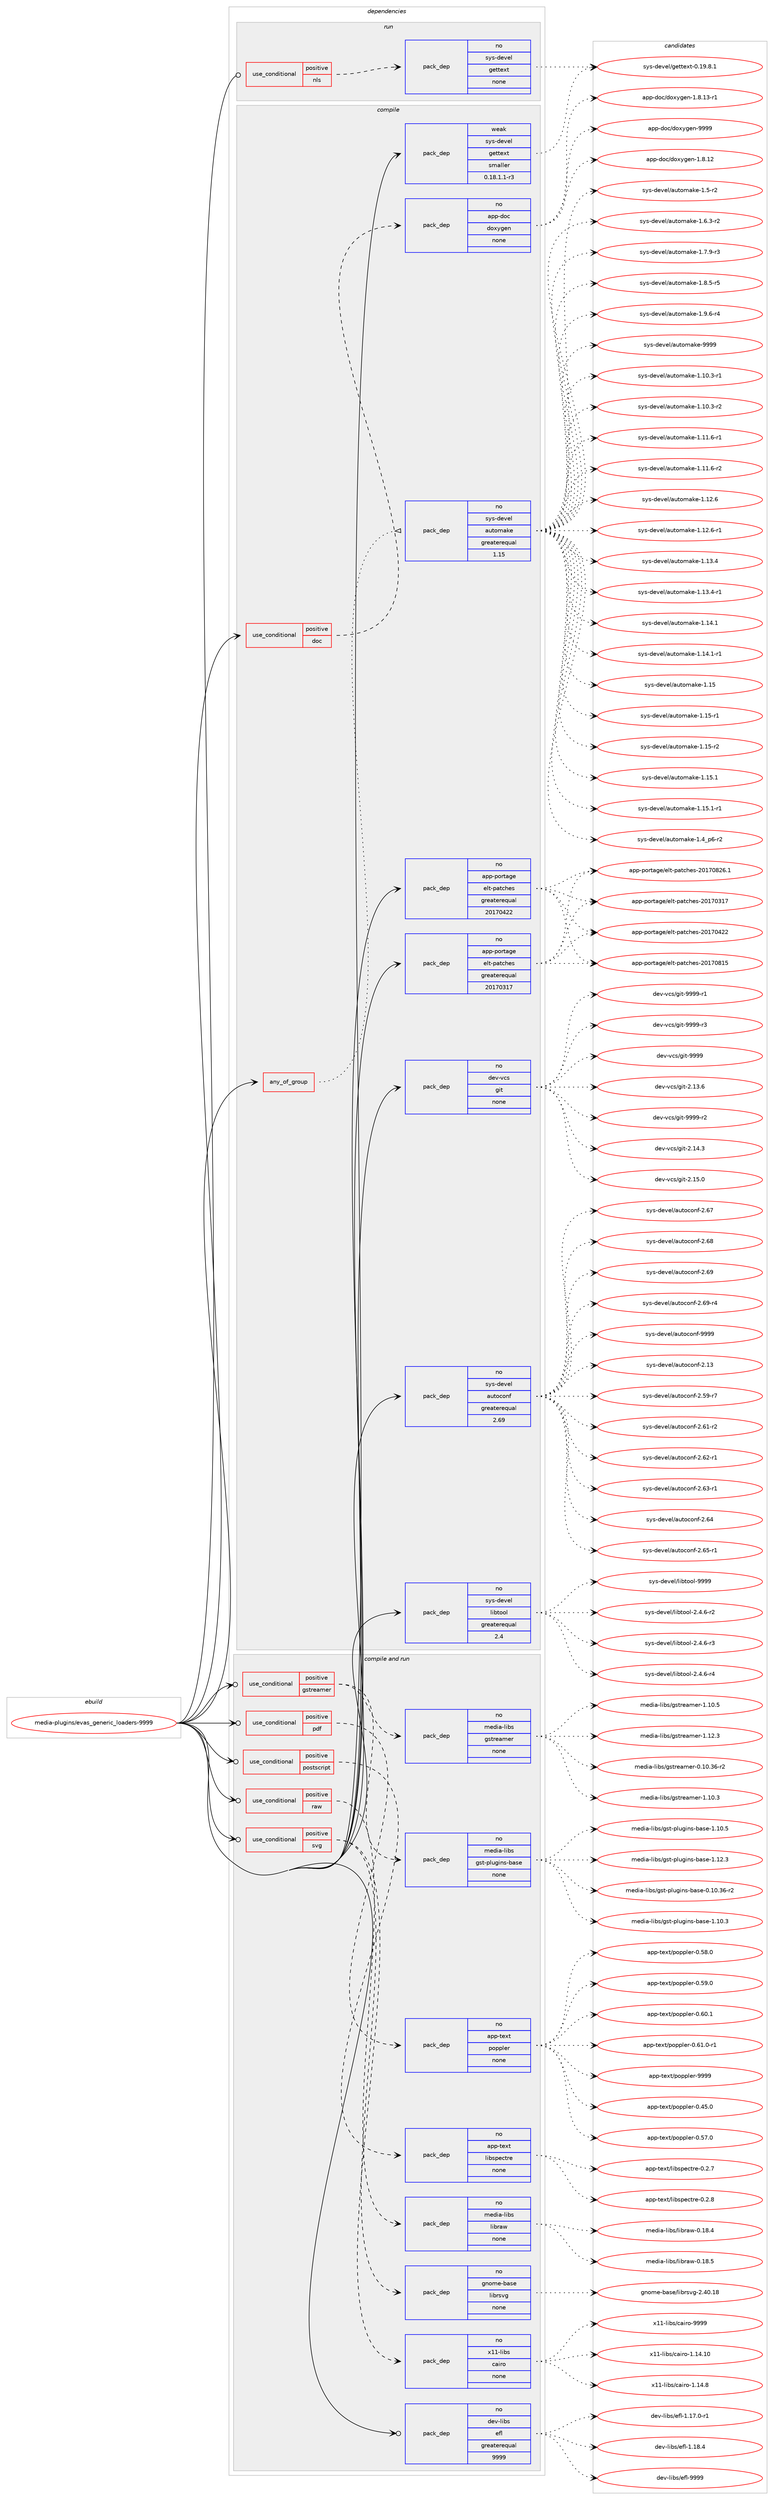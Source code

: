 digraph prolog {

# *************
# Graph options
# *************

newrank=true;
concentrate=true;
compound=true;
graph [rankdir=LR,fontname=Helvetica,fontsize=10,ranksep=1.5];#, ranksep=2.5, nodesep=0.2];
edge  [arrowhead=vee];
node  [fontname=Helvetica,fontsize=10];

# **********
# The ebuild
# **********

subgraph cluster_leftcol {
color=gray;
rank=same;
label=<<i>ebuild</i>>;
id [label="media-plugins/evas_generic_loaders-9999", color=red, width=4, href="../media-plugins/evas_generic_loaders-9999.svg"];
}

# ****************
# The dependencies
# ****************

subgraph cluster_midcol {
color=gray;
label=<<i>dependencies</i>>;
subgraph cluster_compile {
fillcolor="#eeeeee";
style=filled;
label=<<i>compile</i>>;
subgraph any5819 {
dependency372271 [label=<<TABLE BORDER="0" CELLBORDER="1" CELLSPACING="0" CELLPADDING="4"><TR><TD CELLPADDING="10">any_of_group</TD></TR></TABLE>>, shape=none, color=red];subgraph pack274225 {
dependency372272 [label=<<TABLE BORDER="0" CELLBORDER="1" CELLSPACING="0" CELLPADDING="4" WIDTH="220"><TR><TD ROWSPAN="6" CELLPADDING="30">pack_dep</TD></TR><TR><TD WIDTH="110">no</TD></TR><TR><TD>sys-devel</TD></TR><TR><TD>automake</TD></TR><TR><TD>greaterequal</TD></TR><TR><TD>1.15</TD></TR></TABLE>>, shape=none, color=blue];
}
dependency372271:e -> dependency372272:w [weight=20,style="dotted",arrowhead="oinv"];
}
id:e -> dependency372271:w [weight=20,style="solid",arrowhead="vee"];
subgraph cond92075 {
dependency372273 [label=<<TABLE BORDER="0" CELLBORDER="1" CELLSPACING="0" CELLPADDING="4"><TR><TD ROWSPAN="3" CELLPADDING="10">use_conditional</TD></TR><TR><TD>positive</TD></TR><TR><TD>doc</TD></TR></TABLE>>, shape=none, color=red];
subgraph pack274226 {
dependency372274 [label=<<TABLE BORDER="0" CELLBORDER="1" CELLSPACING="0" CELLPADDING="4" WIDTH="220"><TR><TD ROWSPAN="6" CELLPADDING="30">pack_dep</TD></TR><TR><TD WIDTH="110">no</TD></TR><TR><TD>app-doc</TD></TR><TR><TD>doxygen</TD></TR><TR><TD>none</TD></TR><TR><TD></TD></TR></TABLE>>, shape=none, color=blue];
}
dependency372273:e -> dependency372274:w [weight=20,style="dashed",arrowhead="vee"];
}
id:e -> dependency372273:w [weight=20,style="solid",arrowhead="vee"];
subgraph pack274227 {
dependency372275 [label=<<TABLE BORDER="0" CELLBORDER="1" CELLSPACING="0" CELLPADDING="4" WIDTH="220"><TR><TD ROWSPAN="6" CELLPADDING="30">pack_dep</TD></TR><TR><TD WIDTH="110">no</TD></TR><TR><TD>app-portage</TD></TR><TR><TD>elt-patches</TD></TR><TR><TD>greaterequal</TD></TR><TR><TD>20170317</TD></TR></TABLE>>, shape=none, color=blue];
}
id:e -> dependency372275:w [weight=20,style="solid",arrowhead="vee"];
subgraph pack274228 {
dependency372276 [label=<<TABLE BORDER="0" CELLBORDER="1" CELLSPACING="0" CELLPADDING="4" WIDTH="220"><TR><TD ROWSPAN="6" CELLPADDING="30">pack_dep</TD></TR><TR><TD WIDTH="110">no</TD></TR><TR><TD>app-portage</TD></TR><TR><TD>elt-patches</TD></TR><TR><TD>greaterequal</TD></TR><TR><TD>20170422</TD></TR></TABLE>>, shape=none, color=blue];
}
id:e -> dependency372276:w [weight=20,style="solid",arrowhead="vee"];
subgraph pack274229 {
dependency372277 [label=<<TABLE BORDER="0" CELLBORDER="1" CELLSPACING="0" CELLPADDING="4" WIDTH="220"><TR><TD ROWSPAN="6" CELLPADDING="30">pack_dep</TD></TR><TR><TD WIDTH="110">no</TD></TR><TR><TD>dev-vcs</TD></TR><TR><TD>git</TD></TR><TR><TD>none</TD></TR><TR><TD></TD></TR></TABLE>>, shape=none, color=blue];
}
id:e -> dependency372277:w [weight=20,style="solid",arrowhead="vee"];
subgraph pack274230 {
dependency372278 [label=<<TABLE BORDER="0" CELLBORDER="1" CELLSPACING="0" CELLPADDING="4" WIDTH="220"><TR><TD ROWSPAN="6" CELLPADDING="30">pack_dep</TD></TR><TR><TD WIDTH="110">no</TD></TR><TR><TD>sys-devel</TD></TR><TR><TD>autoconf</TD></TR><TR><TD>greaterequal</TD></TR><TR><TD>2.69</TD></TR></TABLE>>, shape=none, color=blue];
}
id:e -> dependency372278:w [weight=20,style="solid",arrowhead="vee"];
subgraph pack274231 {
dependency372279 [label=<<TABLE BORDER="0" CELLBORDER="1" CELLSPACING="0" CELLPADDING="4" WIDTH="220"><TR><TD ROWSPAN="6" CELLPADDING="30">pack_dep</TD></TR><TR><TD WIDTH="110">no</TD></TR><TR><TD>sys-devel</TD></TR><TR><TD>libtool</TD></TR><TR><TD>greaterequal</TD></TR><TR><TD>2.4</TD></TR></TABLE>>, shape=none, color=blue];
}
id:e -> dependency372279:w [weight=20,style="solid",arrowhead="vee"];
subgraph pack274232 {
dependency372280 [label=<<TABLE BORDER="0" CELLBORDER="1" CELLSPACING="0" CELLPADDING="4" WIDTH="220"><TR><TD ROWSPAN="6" CELLPADDING="30">pack_dep</TD></TR><TR><TD WIDTH="110">weak</TD></TR><TR><TD>sys-devel</TD></TR><TR><TD>gettext</TD></TR><TR><TD>smaller</TD></TR><TR><TD>0.18.1.1-r3</TD></TR></TABLE>>, shape=none, color=blue];
}
id:e -> dependency372280:w [weight=20,style="solid",arrowhead="vee"];
}
subgraph cluster_compileandrun {
fillcolor="#eeeeee";
style=filled;
label=<<i>compile and run</i>>;
subgraph cond92076 {
dependency372281 [label=<<TABLE BORDER="0" CELLBORDER="1" CELLSPACING="0" CELLPADDING="4"><TR><TD ROWSPAN="3" CELLPADDING="10">use_conditional</TD></TR><TR><TD>positive</TD></TR><TR><TD>gstreamer</TD></TR></TABLE>>, shape=none, color=red];
subgraph pack274233 {
dependency372282 [label=<<TABLE BORDER="0" CELLBORDER="1" CELLSPACING="0" CELLPADDING="4" WIDTH="220"><TR><TD ROWSPAN="6" CELLPADDING="30">pack_dep</TD></TR><TR><TD WIDTH="110">no</TD></TR><TR><TD>media-libs</TD></TR><TR><TD>gstreamer</TD></TR><TR><TD>none</TD></TR><TR><TD></TD></TR></TABLE>>, shape=none, color=blue];
}
dependency372281:e -> dependency372282:w [weight=20,style="dashed",arrowhead="vee"];
subgraph pack274234 {
dependency372283 [label=<<TABLE BORDER="0" CELLBORDER="1" CELLSPACING="0" CELLPADDING="4" WIDTH="220"><TR><TD ROWSPAN="6" CELLPADDING="30">pack_dep</TD></TR><TR><TD WIDTH="110">no</TD></TR><TR><TD>media-libs</TD></TR><TR><TD>gst-plugins-base</TD></TR><TR><TD>none</TD></TR><TR><TD></TD></TR></TABLE>>, shape=none, color=blue];
}
dependency372281:e -> dependency372283:w [weight=20,style="dashed",arrowhead="vee"];
}
id:e -> dependency372281:w [weight=20,style="solid",arrowhead="odotvee"];
subgraph cond92077 {
dependency372284 [label=<<TABLE BORDER="0" CELLBORDER="1" CELLSPACING="0" CELLPADDING="4"><TR><TD ROWSPAN="3" CELLPADDING="10">use_conditional</TD></TR><TR><TD>positive</TD></TR><TR><TD>pdf</TD></TR></TABLE>>, shape=none, color=red];
subgraph pack274235 {
dependency372285 [label=<<TABLE BORDER="0" CELLBORDER="1" CELLSPACING="0" CELLPADDING="4" WIDTH="220"><TR><TD ROWSPAN="6" CELLPADDING="30">pack_dep</TD></TR><TR><TD WIDTH="110">no</TD></TR><TR><TD>app-text</TD></TR><TR><TD>poppler</TD></TR><TR><TD>none</TD></TR><TR><TD></TD></TR></TABLE>>, shape=none, color=blue];
}
dependency372284:e -> dependency372285:w [weight=20,style="dashed",arrowhead="vee"];
}
id:e -> dependency372284:w [weight=20,style="solid",arrowhead="odotvee"];
subgraph cond92078 {
dependency372286 [label=<<TABLE BORDER="0" CELLBORDER="1" CELLSPACING="0" CELLPADDING="4"><TR><TD ROWSPAN="3" CELLPADDING="10">use_conditional</TD></TR><TR><TD>positive</TD></TR><TR><TD>postscript</TD></TR></TABLE>>, shape=none, color=red];
subgraph pack274236 {
dependency372287 [label=<<TABLE BORDER="0" CELLBORDER="1" CELLSPACING="0" CELLPADDING="4" WIDTH="220"><TR><TD ROWSPAN="6" CELLPADDING="30">pack_dep</TD></TR><TR><TD WIDTH="110">no</TD></TR><TR><TD>app-text</TD></TR><TR><TD>libspectre</TD></TR><TR><TD>none</TD></TR><TR><TD></TD></TR></TABLE>>, shape=none, color=blue];
}
dependency372286:e -> dependency372287:w [weight=20,style="dashed",arrowhead="vee"];
}
id:e -> dependency372286:w [weight=20,style="solid",arrowhead="odotvee"];
subgraph cond92079 {
dependency372288 [label=<<TABLE BORDER="0" CELLBORDER="1" CELLSPACING="0" CELLPADDING="4"><TR><TD ROWSPAN="3" CELLPADDING="10">use_conditional</TD></TR><TR><TD>positive</TD></TR><TR><TD>raw</TD></TR></TABLE>>, shape=none, color=red];
subgraph pack274237 {
dependency372289 [label=<<TABLE BORDER="0" CELLBORDER="1" CELLSPACING="0" CELLPADDING="4" WIDTH="220"><TR><TD ROWSPAN="6" CELLPADDING="30">pack_dep</TD></TR><TR><TD WIDTH="110">no</TD></TR><TR><TD>media-libs</TD></TR><TR><TD>libraw</TD></TR><TR><TD>none</TD></TR><TR><TD></TD></TR></TABLE>>, shape=none, color=blue];
}
dependency372288:e -> dependency372289:w [weight=20,style="dashed",arrowhead="vee"];
}
id:e -> dependency372288:w [weight=20,style="solid",arrowhead="odotvee"];
subgraph cond92080 {
dependency372290 [label=<<TABLE BORDER="0" CELLBORDER="1" CELLSPACING="0" CELLPADDING="4"><TR><TD ROWSPAN="3" CELLPADDING="10">use_conditional</TD></TR><TR><TD>positive</TD></TR><TR><TD>svg</TD></TR></TABLE>>, shape=none, color=red];
subgraph pack274238 {
dependency372291 [label=<<TABLE BORDER="0" CELLBORDER="1" CELLSPACING="0" CELLPADDING="4" WIDTH="220"><TR><TD ROWSPAN="6" CELLPADDING="30">pack_dep</TD></TR><TR><TD WIDTH="110">no</TD></TR><TR><TD>gnome-base</TD></TR><TR><TD>librsvg</TD></TR><TR><TD>none</TD></TR><TR><TD></TD></TR></TABLE>>, shape=none, color=blue];
}
dependency372290:e -> dependency372291:w [weight=20,style="dashed",arrowhead="vee"];
subgraph pack274239 {
dependency372292 [label=<<TABLE BORDER="0" CELLBORDER="1" CELLSPACING="0" CELLPADDING="4" WIDTH="220"><TR><TD ROWSPAN="6" CELLPADDING="30">pack_dep</TD></TR><TR><TD WIDTH="110">no</TD></TR><TR><TD>x11-libs</TD></TR><TR><TD>cairo</TD></TR><TR><TD>none</TD></TR><TR><TD></TD></TR></TABLE>>, shape=none, color=blue];
}
dependency372290:e -> dependency372292:w [weight=20,style="dashed",arrowhead="vee"];
}
id:e -> dependency372290:w [weight=20,style="solid",arrowhead="odotvee"];
subgraph pack274240 {
dependency372293 [label=<<TABLE BORDER="0" CELLBORDER="1" CELLSPACING="0" CELLPADDING="4" WIDTH="220"><TR><TD ROWSPAN="6" CELLPADDING="30">pack_dep</TD></TR><TR><TD WIDTH="110">no</TD></TR><TR><TD>dev-libs</TD></TR><TR><TD>efl</TD></TR><TR><TD>greaterequal</TD></TR><TR><TD>9999</TD></TR></TABLE>>, shape=none, color=blue];
}
id:e -> dependency372293:w [weight=20,style="solid",arrowhead="odotvee"];
}
subgraph cluster_run {
fillcolor="#eeeeee";
style=filled;
label=<<i>run</i>>;
subgraph cond92081 {
dependency372294 [label=<<TABLE BORDER="0" CELLBORDER="1" CELLSPACING="0" CELLPADDING="4"><TR><TD ROWSPAN="3" CELLPADDING="10">use_conditional</TD></TR><TR><TD>positive</TD></TR><TR><TD>nls</TD></TR></TABLE>>, shape=none, color=red];
subgraph pack274241 {
dependency372295 [label=<<TABLE BORDER="0" CELLBORDER="1" CELLSPACING="0" CELLPADDING="4" WIDTH="220"><TR><TD ROWSPAN="6" CELLPADDING="30">pack_dep</TD></TR><TR><TD WIDTH="110">no</TD></TR><TR><TD>sys-devel</TD></TR><TR><TD>gettext</TD></TR><TR><TD>none</TD></TR><TR><TD></TD></TR></TABLE>>, shape=none, color=blue];
}
dependency372294:e -> dependency372295:w [weight=20,style="dashed",arrowhead="vee"];
}
id:e -> dependency372294:w [weight=20,style="solid",arrowhead="odot"];
}
}

# **************
# The candidates
# **************

subgraph cluster_choices {
rank=same;
color=gray;
label=<<i>candidates</i>>;

subgraph choice274225 {
color=black;
nodesep=1;
choice11512111545100101118101108479711711611110997107101454946494846514511449 [label="sys-devel/automake-1.10.3-r1", color=red, width=4,href="../sys-devel/automake-1.10.3-r1.svg"];
choice11512111545100101118101108479711711611110997107101454946494846514511450 [label="sys-devel/automake-1.10.3-r2", color=red, width=4,href="../sys-devel/automake-1.10.3-r2.svg"];
choice11512111545100101118101108479711711611110997107101454946494946544511449 [label="sys-devel/automake-1.11.6-r1", color=red, width=4,href="../sys-devel/automake-1.11.6-r1.svg"];
choice11512111545100101118101108479711711611110997107101454946494946544511450 [label="sys-devel/automake-1.11.6-r2", color=red, width=4,href="../sys-devel/automake-1.11.6-r2.svg"];
choice1151211154510010111810110847971171161111099710710145494649504654 [label="sys-devel/automake-1.12.6", color=red, width=4,href="../sys-devel/automake-1.12.6.svg"];
choice11512111545100101118101108479711711611110997107101454946495046544511449 [label="sys-devel/automake-1.12.6-r1", color=red, width=4,href="../sys-devel/automake-1.12.6-r1.svg"];
choice1151211154510010111810110847971171161111099710710145494649514652 [label="sys-devel/automake-1.13.4", color=red, width=4,href="../sys-devel/automake-1.13.4.svg"];
choice11512111545100101118101108479711711611110997107101454946495146524511449 [label="sys-devel/automake-1.13.4-r1", color=red, width=4,href="../sys-devel/automake-1.13.4-r1.svg"];
choice1151211154510010111810110847971171161111099710710145494649524649 [label="sys-devel/automake-1.14.1", color=red, width=4,href="../sys-devel/automake-1.14.1.svg"];
choice11512111545100101118101108479711711611110997107101454946495246494511449 [label="sys-devel/automake-1.14.1-r1", color=red, width=4,href="../sys-devel/automake-1.14.1-r1.svg"];
choice115121115451001011181011084797117116111109971071014549464953 [label="sys-devel/automake-1.15", color=red, width=4,href="../sys-devel/automake-1.15.svg"];
choice1151211154510010111810110847971171161111099710710145494649534511449 [label="sys-devel/automake-1.15-r1", color=red, width=4,href="../sys-devel/automake-1.15-r1.svg"];
choice1151211154510010111810110847971171161111099710710145494649534511450 [label="sys-devel/automake-1.15-r2", color=red, width=4,href="../sys-devel/automake-1.15-r2.svg"];
choice1151211154510010111810110847971171161111099710710145494649534649 [label="sys-devel/automake-1.15.1", color=red, width=4,href="../sys-devel/automake-1.15.1.svg"];
choice11512111545100101118101108479711711611110997107101454946495346494511449 [label="sys-devel/automake-1.15.1-r1", color=red, width=4,href="../sys-devel/automake-1.15.1-r1.svg"];
choice115121115451001011181011084797117116111109971071014549465295112544511450 [label="sys-devel/automake-1.4_p6-r2", color=red, width=4,href="../sys-devel/automake-1.4_p6-r2.svg"];
choice11512111545100101118101108479711711611110997107101454946534511450 [label="sys-devel/automake-1.5-r2", color=red, width=4,href="../sys-devel/automake-1.5-r2.svg"];
choice115121115451001011181011084797117116111109971071014549465446514511450 [label="sys-devel/automake-1.6.3-r2", color=red, width=4,href="../sys-devel/automake-1.6.3-r2.svg"];
choice115121115451001011181011084797117116111109971071014549465546574511451 [label="sys-devel/automake-1.7.9-r3", color=red, width=4,href="../sys-devel/automake-1.7.9-r3.svg"];
choice115121115451001011181011084797117116111109971071014549465646534511453 [label="sys-devel/automake-1.8.5-r5", color=red, width=4,href="../sys-devel/automake-1.8.5-r5.svg"];
choice115121115451001011181011084797117116111109971071014549465746544511452 [label="sys-devel/automake-1.9.6-r4", color=red, width=4,href="../sys-devel/automake-1.9.6-r4.svg"];
choice115121115451001011181011084797117116111109971071014557575757 [label="sys-devel/automake-9999", color=red, width=4,href="../sys-devel/automake-9999.svg"];
dependency372272:e -> choice11512111545100101118101108479711711611110997107101454946494846514511449:w [style=dotted,weight="100"];
dependency372272:e -> choice11512111545100101118101108479711711611110997107101454946494846514511450:w [style=dotted,weight="100"];
dependency372272:e -> choice11512111545100101118101108479711711611110997107101454946494946544511449:w [style=dotted,weight="100"];
dependency372272:e -> choice11512111545100101118101108479711711611110997107101454946494946544511450:w [style=dotted,weight="100"];
dependency372272:e -> choice1151211154510010111810110847971171161111099710710145494649504654:w [style=dotted,weight="100"];
dependency372272:e -> choice11512111545100101118101108479711711611110997107101454946495046544511449:w [style=dotted,weight="100"];
dependency372272:e -> choice1151211154510010111810110847971171161111099710710145494649514652:w [style=dotted,weight="100"];
dependency372272:e -> choice11512111545100101118101108479711711611110997107101454946495146524511449:w [style=dotted,weight="100"];
dependency372272:e -> choice1151211154510010111810110847971171161111099710710145494649524649:w [style=dotted,weight="100"];
dependency372272:e -> choice11512111545100101118101108479711711611110997107101454946495246494511449:w [style=dotted,weight="100"];
dependency372272:e -> choice115121115451001011181011084797117116111109971071014549464953:w [style=dotted,weight="100"];
dependency372272:e -> choice1151211154510010111810110847971171161111099710710145494649534511449:w [style=dotted,weight="100"];
dependency372272:e -> choice1151211154510010111810110847971171161111099710710145494649534511450:w [style=dotted,weight="100"];
dependency372272:e -> choice1151211154510010111810110847971171161111099710710145494649534649:w [style=dotted,weight="100"];
dependency372272:e -> choice11512111545100101118101108479711711611110997107101454946495346494511449:w [style=dotted,weight="100"];
dependency372272:e -> choice115121115451001011181011084797117116111109971071014549465295112544511450:w [style=dotted,weight="100"];
dependency372272:e -> choice11512111545100101118101108479711711611110997107101454946534511450:w [style=dotted,weight="100"];
dependency372272:e -> choice115121115451001011181011084797117116111109971071014549465446514511450:w [style=dotted,weight="100"];
dependency372272:e -> choice115121115451001011181011084797117116111109971071014549465546574511451:w [style=dotted,weight="100"];
dependency372272:e -> choice115121115451001011181011084797117116111109971071014549465646534511453:w [style=dotted,weight="100"];
dependency372272:e -> choice115121115451001011181011084797117116111109971071014549465746544511452:w [style=dotted,weight="100"];
dependency372272:e -> choice115121115451001011181011084797117116111109971071014557575757:w [style=dotted,weight="100"];
}
subgraph choice274226 {
color=black;
nodesep=1;
choice9711211245100111994710011112012110310111045494656464950 [label="app-doc/doxygen-1.8.12", color=red, width=4,href="../app-doc/doxygen-1.8.12.svg"];
choice97112112451001119947100111120121103101110454946564649514511449 [label="app-doc/doxygen-1.8.13-r1", color=red, width=4,href="../app-doc/doxygen-1.8.13-r1.svg"];
choice971121124510011199471001111201211031011104557575757 [label="app-doc/doxygen-9999", color=red, width=4,href="../app-doc/doxygen-9999.svg"];
dependency372274:e -> choice9711211245100111994710011112012110310111045494656464950:w [style=dotted,weight="100"];
dependency372274:e -> choice97112112451001119947100111120121103101110454946564649514511449:w [style=dotted,weight="100"];
dependency372274:e -> choice971121124510011199471001111201211031011104557575757:w [style=dotted,weight="100"];
}
subgraph choice274227 {
color=black;
nodesep=1;
choice97112112451121111141169710310147101108116451129711699104101115455048495548514955 [label="app-portage/elt-patches-20170317", color=red, width=4,href="../app-portage/elt-patches-20170317.svg"];
choice97112112451121111141169710310147101108116451129711699104101115455048495548525050 [label="app-portage/elt-patches-20170422", color=red, width=4,href="../app-portage/elt-patches-20170422.svg"];
choice97112112451121111141169710310147101108116451129711699104101115455048495548564953 [label="app-portage/elt-patches-20170815", color=red, width=4,href="../app-portage/elt-patches-20170815.svg"];
choice971121124511211111411697103101471011081164511297116991041011154550484955485650544649 [label="app-portage/elt-patches-20170826.1", color=red, width=4,href="../app-portage/elt-patches-20170826.1.svg"];
dependency372275:e -> choice97112112451121111141169710310147101108116451129711699104101115455048495548514955:w [style=dotted,weight="100"];
dependency372275:e -> choice97112112451121111141169710310147101108116451129711699104101115455048495548525050:w [style=dotted,weight="100"];
dependency372275:e -> choice97112112451121111141169710310147101108116451129711699104101115455048495548564953:w [style=dotted,weight="100"];
dependency372275:e -> choice971121124511211111411697103101471011081164511297116991041011154550484955485650544649:w [style=dotted,weight="100"];
}
subgraph choice274228 {
color=black;
nodesep=1;
choice97112112451121111141169710310147101108116451129711699104101115455048495548514955 [label="app-portage/elt-patches-20170317", color=red, width=4,href="../app-portage/elt-patches-20170317.svg"];
choice97112112451121111141169710310147101108116451129711699104101115455048495548525050 [label="app-portage/elt-patches-20170422", color=red, width=4,href="../app-portage/elt-patches-20170422.svg"];
choice97112112451121111141169710310147101108116451129711699104101115455048495548564953 [label="app-portage/elt-patches-20170815", color=red, width=4,href="../app-portage/elt-patches-20170815.svg"];
choice971121124511211111411697103101471011081164511297116991041011154550484955485650544649 [label="app-portage/elt-patches-20170826.1", color=red, width=4,href="../app-portage/elt-patches-20170826.1.svg"];
dependency372276:e -> choice97112112451121111141169710310147101108116451129711699104101115455048495548514955:w [style=dotted,weight="100"];
dependency372276:e -> choice97112112451121111141169710310147101108116451129711699104101115455048495548525050:w [style=dotted,weight="100"];
dependency372276:e -> choice97112112451121111141169710310147101108116451129711699104101115455048495548564953:w [style=dotted,weight="100"];
dependency372276:e -> choice971121124511211111411697103101471011081164511297116991041011154550484955485650544649:w [style=dotted,weight="100"];
}
subgraph choice274229 {
color=black;
nodesep=1;
choice10010111845118991154710310511645504649514654 [label="dev-vcs/git-2.13.6", color=red, width=4,href="../dev-vcs/git-2.13.6.svg"];
choice10010111845118991154710310511645504649524651 [label="dev-vcs/git-2.14.3", color=red, width=4,href="../dev-vcs/git-2.14.3.svg"];
choice10010111845118991154710310511645504649534648 [label="dev-vcs/git-2.15.0", color=red, width=4,href="../dev-vcs/git-2.15.0.svg"];
choice1001011184511899115471031051164557575757 [label="dev-vcs/git-9999", color=red, width=4,href="../dev-vcs/git-9999.svg"];
choice10010111845118991154710310511645575757574511449 [label="dev-vcs/git-9999-r1", color=red, width=4,href="../dev-vcs/git-9999-r1.svg"];
choice10010111845118991154710310511645575757574511450 [label="dev-vcs/git-9999-r2", color=red, width=4,href="../dev-vcs/git-9999-r2.svg"];
choice10010111845118991154710310511645575757574511451 [label="dev-vcs/git-9999-r3", color=red, width=4,href="../dev-vcs/git-9999-r3.svg"];
dependency372277:e -> choice10010111845118991154710310511645504649514654:w [style=dotted,weight="100"];
dependency372277:e -> choice10010111845118991154710310511645504649524651:w [style=dotted,weight="100"];
dependency372277:e -> choice10010111845118991154710310511645504649534648:w [style=dotted,weight="100"];
dependency372277:e -> choice1001011184511899115471031051164557575757:w [style=dotted,weight="100"];
dependency372277:e -> choice10010111845118991154710310511645575757574511449:w [style=dotted,weight="100"];
dependency372277:e -> choice10010111845118991154710310511645575757574511450:w [style=dotted,weight="100"];
dependency372277:e -> choice10010111845118991154710310511645575757574511451:w [style=dotted,weight="100"];
}
subgraph choice274230 {
color=black;
nodesep=1;
choice115121115451001011181011084797117116111991111101024550464951 [label="sys-devel/autoconf-2.13", color=red, width=4,href="../sys-devel/autoconf-2.13.svg"];
choice1151211154510010111810110847971171161119911111010245504653574511455 [label="sys-devel/autoconf-2.59-r7", color=red, width=4,href="../sys-devel/autoconf-2.59-r7.svg"];
choice1151211154510010111810110847971171161119911111010245504654494511450 [label="sys-devel/autoconf-2.61-r2", color=red, width=4,href="../sys-devel/autoconf-2.61-r2.svg"];
choice1151211154510010111810110847971171161119911111010245504654504511449 [label="sys-devel/autoconf-2.62-r1", color=red, width=4,href="../sys-devel/autoconf-2.62-r1.svg"];
choice1151211154510010111810110847971171161119911111010245504654514511449 [label="sys-devel/autoconf-2.63-r1", color=red, width=4,href="../sys-devel/autoconf-2.63-r1.svg"];
choice115121115451001011181011084797117116111991111101024550465452 [label="sys-devel/autoconf-2.64", color=red, width=4,href="../sys-devel/autoconf-2.64.svg"];
choice1151211154510010111810110847971171161119911111010245504654534511449 [label="sys-devel/autoconf-2.65-r1", color=red, width=4,href="../sys-devel/autoconf-2.65-r1.svg"];
choice115121115451001011181011084797117116111991111101024550465455 [label="sys-devel/autoconf-2.67", color=red, width=4,href="../sys-devel/autoconf-2.67.svg"];
choice115121115451001011181011084797117116111991111101024550465456 [label="sys-devel/autoconf-2.68", color=red, width=4,href="../sys-devel/autoconf-2.68.svg"];
choice115121115451001011181011084797117116111991111101024550465457 [label="sys-devel/autoconf-2.69", color=red, width=4,href="../sys-devel/autoconf-2.69.svg"];
choice1151211154510010111810110847971171161119911111010245504654574511452 [label="sys-devel/autoconf-2.69-r4", color=red, width=4,href="../sys-devel/autoconf-2.69-r4.svg"];
choice115121115451001011181011084797117116111991111101024557575757 [label="sys-devel/autoconf-9999", color=red, width=4,href="../sys-devel/autoconf-9999.svg"];
dependency372278:e -> choice115121115451001011181011084797117116111991111101024550464951:w [style=dotted,weight="100"];
dependency372278:e -> choice1151211154510010111810110847971171161119911111010245504653574511455:w [style=dotted,weight="100"];
dependency372278:e -> choice1151211154510010111810110847971171161119911111010245504654494511450:w [style=dotted,weight="100"];
dependency372278:e -> choice1151211154510010111810110847971171161119911111010245504654504511449:w [style=dotted,weight="100"];
dependency372278:e -> choice1151211154510010111810110847971171161119911111010245504654514511449:w [style=dotted,weight="100"];
dependency372278:e -> choice115121115451001011181011084797117116111991111101024550465452:w [style=dotted,weight="100"];
dependency372278:e -> choice1151211154510010111810110847971171161119911111010245504654534511449:w [style=dotted,weight="100"];
dependency372278:e -> choice115121115451001011181011084797117116111991111101024550465455:w [style=dotted,weight="100"];
dependency372278:e -> choice115121115451001011181011084797117116111991111101024550465456:w [style=dotted,weight="100"];
dependency372278:e -> choice115121115451001011181011084797117116111991111101024550465457:w [style=dotted,weight="100"];
dependency372278:e -> choice1151211154510010111810110847971171161119911111010245504654574511452:w [style=dotted,weight="100"];
dependency372278:e -> choice115121115451001011181011084797117116111991111101024557575757:w [style=dotted,weight="100"];
}
subgraph choice274231 {
color=black;
nodesep=1;
choice1151211154510010111810110847108105981161111111084550465246544511450 [label="sys-devel/libtool-2.4.6-r2", color=red, width=4,href="../sys-devel/libtool-2.4.6-r2.svg"];
choice1151211154510010111810110847108105981161111111084550465246544511451 [label="sys-devel/libtool-2.4.6-r3", color=red, width=4,href="../sys-devel/libtool-2.4.6-r3.svg"];
choice1151211154510010111810110847108105981161111111084550465246544511452 [label="sys-devel/libtool-2.4.6-r4", color=red, width=4,href="../sys-devel/libtool-2.4.6-r4.svg"];
choice1151211154510010111810110847108105981161111111084557575757 [label="sys-devel/libtool-9999", color=red, width=4,href="../sys-devel/libtool-9999.svg"];
dependency372279:e -> choice1151211154510010111810110847108105981161111111084550465246544511450:w [style=dotted,weight="100"];
dependency372279:e -> choice1151211154510010111810110847108105981161111111084550465246544511451:w [style=dotted,weight="100"];
dependency372279:e -> choice1151211154510010111810110847108105981161111111084550465246544511452:w [style=dotted,weight="100"];
dependency372279:e -> choice1151211154510010111810110847108105981161111111084557575757:w [style=dotted,weight="100"];
}
subgraph choice274232 {
color=black;
nodesep=1;
choice1151211154510010111810110847103101116116101120116454846495746564649 [label="sys-devel/gettext-0.19.8.1", color=red, width=4,href="../sys-devel/gettext-0.19.8.1.svg"];
dependency372280:e -> choice1151211154510010111810110847103101116116101120116454846495746564649:w [style=dotted,weight="100"];
}
subgraph choice274233 {
color=black;
nodesep=1;
choice109101100105974510810598115471031151161141019710910111445484649484651544511450 [label="media-libs/gstreamer-0.10.36-r2", color=red, width=4,href="../media-libs/gstreamer-0.10.36-r2.svg"];
choice109101100105974510810598115471031151161141019710910111445494649484651 [label="media-libs/gstreamer-1.10.3", color=red, width=4,href="../media-libs/gstreamer-1.10.3.svg"];
choice109101100105974510810598115471031151161141019710910111445494649484653 [label="media-libs/gstreamer-1.10.5", color=red, width=4,href="../media-libs/gstreamer-1.10.5.svg"];
choice109101100105974510810598115471031151161141019710910111445494649504651 [label="media-libs/gstreamer-1.12.3", color=red, width=4,href="../media-libs/gstreamer-1.12.3.svg"];
dependency372282:e -> choice109101100105974510810598115471031151161141019710910111445484649484651544511450:w [style=dotted,weight="100"];
dependency372282:e -> choice109101100105974510810598115471031151161141019710910111445494649484651:w [style=dotted,weight="100"];
dependency372282:e -> choice109101100105974510810598115471031151161141019710910111445494649484653:w [style=dotted,weight="100"];
dependency372282:e -> choice109101100105974510810598115471031151161141019710910111445494649504651:w [style=dotted,weight="100"];
}
subgraph choice274234 {
color=black;
nodesep=1;
choice109101100105974510810598115471031151164511210811710310511011545989711510145484649484651544511450 [label="media-libs/gst-plugins-base-0.10.36-r2", color=red, width=4,href="../media-libs/gst-plugins-base-0.10.36-r2.svg"];
choice109101100105974510810598115471031151164511210811710310511011545989711510145494649484651 [label="media-libs/gst-plugins-base-1.10.3", color=red, width=4,href="../media-libs/gst-plugins-base-1.10.3.svg"];
choice109101100105974510810598115471031151164511210811710310511011545989711510145494649484653 [label="media-libs/gst-plugins-base-1.10.5", color=red, width=4,href="../media-libs/gst-plugins-base-1.10.5.svg"];
choice109101100105974510810598115471031151164511210811710310511011545989711510145494649504651 [label="media-libs/gst-plugins-base-1.12.3", color=red, width=4,href="../media-libs/gst-plugins-base-1.12.3.svg"];
dependency372283:e -> choice109101100105974510810598115471031151164511210811710310511011545989711510145484649484651544511450:w [style=dotted,weight="100"];
dependency372283:e -> choice109101100105974510810598115471031151164511210811710310511011545989711510145494649484651:w [style=dotted,weight="100"];
dependency372283:e -> choice109101100105974510810598115471031151164511210811710310511011545989711510145494649484653:w [style=dotted,weight="100"];
dependency372283:e -> choice109101100105974510810598115471031151164511210811710310511011545989711510145494649504651:w [style=dotted,weight="100"];
}
subgraph choice274235 {
color=black;
nodesep=1;
choice97112112451161011201164711211111211210810111445484652534648 [label="app-text/poppler-0.45.0", color=red, width=4,href="../app-text/poppler-0.45.0.svg"];
choice97112112451161011201164711211111211210810111445484653554648 [label="app-text/poppler-0.57.0", color=red, width=4,href="../app-text/poppler-0.57.0.svg"];
choice97112112451161011201164711211111211210810111445484653564648 [label="app-text/poppler-0.58.0", color=red, width=4,href="../app-text/poppler-0.58.0.svg"];
choice97112112451161011201164711211111211210810111445484653574648 [label="app-text/poppler-0.59.0", color=red, width=4,href="../app-text/poppler-0.59.0.svg"];
choice97112112451161011201164711211111211210810111445484654484649 [label="app-text/poppler-0.60.1", color=red, width=4,href="../app-text/poppler-0.60.1.svg"];
choice971121124511610112011647112111112112108101114454846544946484511449 [label="app-text/poppler-0.61.0-r1", color=red, width=4,href="../app-text/poppler-0.61.0-r1.svg"];
choice9711211245116101120116471121111121121081011144557575757 [label="app-text/poppler-9999", color=red, width=4,href="../app-text/poppler-9999.svg"];
dependency372285:e -> choice97112112451161011201164711211111211210810111445484652534648:w [style=dotted,weight="100"];
dependency372285:e -> choice97112112451161011201164711211111211210810111445484653554648:w [style=dotted,weight="100"];
dependency372285:e -> choice97112112451161011201164711211111211210810111445484653564648:w [style=dotted,weight="100"];
dependency372285:e -> choice97112112451161011201164711211111211210810111445484653574648:w [style=dotted,weight="100"];
dependency372285:e -> choice97112112451161011201164711211111211210810111445484654484649:w [style=dotted,weight="100"];
dependency372285:e -> choice971121124511610112011647112111112112108101114454846544946484511449:w [style=dotted,weight="100"];
dependency372285:e -> choice9711211245116101120116471121111121121081011144557575757:w [style=dotted,weight="100"];
}
subgraph choice274236 {
color=black;
nodesep=1;
choice9711211245116101120116471081059811511210199116114101454846504655 [label="app-text/libspectre-0.2.7", color=red, width=4,href="../app-text/libspectre-0.2.7.svg"];
choice9711211245116101120116471081059811511210199116114101454846504656 [label="app-text/libspectre-0.2.8", color=red, width=4,href="../app-text/libspectre-0.2.8.svg"];
dependency372287:e -> choice9711211245116101120116471081059811511210199116114101454846504655:w [style=dotted,weight="100"];
dependency372287:e -> choice9711211245116101120116471081059811511210199116114101454846504656:w [style=dotted,weight="100"];
}
subgraph choice274237 {
color=black;
nodesep=1;
choice10910110010597451081059811547108105981149711945484649564652 [label="media-libs/libraw-0.18.4", color=red, width=4,href="../media-libs/libraw-0.18.4.svg"];
choice10910110010597451081059811547108105981149711945484649564653 [label="media-libs/libraw-0.18.5", color=red, width=4,href="../media-libs/libraw-0.18.5.svg"];
dependency372289:e -> choice10910110010597451081059811547108105981149711945484649564652:w [style=dotted,weight="100"];
dependency372289:e -> choice10910110010597451081059811547108105981149711945484649564653:w [style=dotted,weight="100"];
}
subgraph choice274238 {
color=black;
nodesep=1;
choice10311011110910145989711510147108105981141151181034550465248464956 [label="gnome-base/librsvg-2.40.18", color=red, width=4,href="../gnome-base/librsvg-2.40.18.svg"];
dependency372291:e -> choice10311011110910145989711510147108105981141151181034550465248464956:w [style=dotted,weight="100"];
}
subgraph choice274239 {
color=black;
nodesep=1;
choice120494945108105981154799971051141114549464952464948 [label="x11-libs/cairo-1.14.10", color=red, width=4,href="../x11-libs/cairo-1.14.10.svg"];
choice1204949451081059811547999710511411145494649524656 [label="x11-libs/cairo-1.14.8", color=red, width=4,href="../x11-libs/cairo-1.14.8.svg"];
choice120494945108105981154799971051141114557575757 [label="x11-libs/cairo-9999", color=red, width=4,href="../x11-libs/cairo-9999.svg"];
dependency372292:e -> choice120494945108105981154799971051141114549464952464948:w [style=dotted,weight="100"];
dependency372292:e -> choice1204949451081059811547999710511411145494649524656:w [style=dotted,weight="100"];
dependency372292:e -> choice120494945108105981154799971051141114557575757:w [style=dotted,weight="100"];
}
subgraph choice274240 {
color=black;
nodesep=1;
choice100101118451081059811547101102108454946495546484511449 [label="dev-libs/efl-1.17.0-r1", color=red, width=4,href="../dev-libs/efl-1.17.0-r1.svg"];
choice10010111845108105981154710110210845494649564652 [label="dev-libs/efl-1.18.4", color=red, width=4,href="../dev-libs/efl-1.18.4.svg"];
choice1001011184510810598115471011021084557575757 [label="dev-libs/efl-9999", color=red, width=4,href="../dev-libs/efl-9999.svg"];
dependency372293:e -> choice100101118451081059811547101102108454946495546484511449:w [style=dotted,weight="100"];
dependency372293:e -> choice10010111845108105981154710110210845494649564652:w [style=dotted,weight="100"];
dependency372293:e -> choice1001011184510810598115471011021084557575757:w [style=dotted,weight="100"];
}
subgraph choice274241 {
color=black;
nodesep=1;
choice1151211154510010111810110847103101116116101120116454846495746564649 [label="sys-devel/gettext-0.19.8.1", color=red, width=4,href="../sys-devel/gettext-0.19.8.1.svg"];
dependency372295:e -> choice1151211154510010111810110847103101116116101120116454846495746564649:w [style=dotted,weight="100"];
}
}

}
